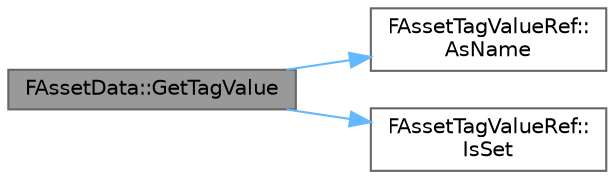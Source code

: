 digraph "FAssetData::GetTagValue"
{
 // INTERACTIVE_SVG=YES
 // LATEX_PDF_SIZE
  bgcolor="transparent";
  edge [fontname=Helvetica,fontsize=10,labelfontname=Helvetica,labelfontsize=10];
  node [fontname=Helvetica,fontsize=10,shape=box,height=0.2,width=0.4];
  rankdir="LR";
  Node1 [id="Node000001",label="FAssetData::GetTagValue",height=0.2,width=0.4,color="gray40", fillcolor="grey60", style="filled", fontcolor="black",tooltip=" "];
  Node1 -> Node2 [id="edge1_Node000001_Node000002",color="steelblue1",style="solid",tooltip=" "];
  Node2 [id="Node000002",label="FAssetTagValueRef::\lAsName",height=0.2,width=0.4,color="grey40", fillcolor="white", style="filled",URL="$d1/db3/classFAssetTagValueRef.html#af1a3a9f7767030bd2a5621f8c37b4478",tooltip=" "];
  Node1 -> Node3 [id="edge2_Node000001_Node000003",color="steelblue1",style="solid",tooltip=" "];
  Node3 [id="Node000003",label="FAssetTagValueRef::\lIsSet",height=0.2,width=0.4,color="grey40", fillcolor="white", style="filled",URL="$d1/db3/classFAssetTagValueRef.html#a55a533c71d2b085dfbfaf9c7bbbedb83",tooltip=" "];
}
